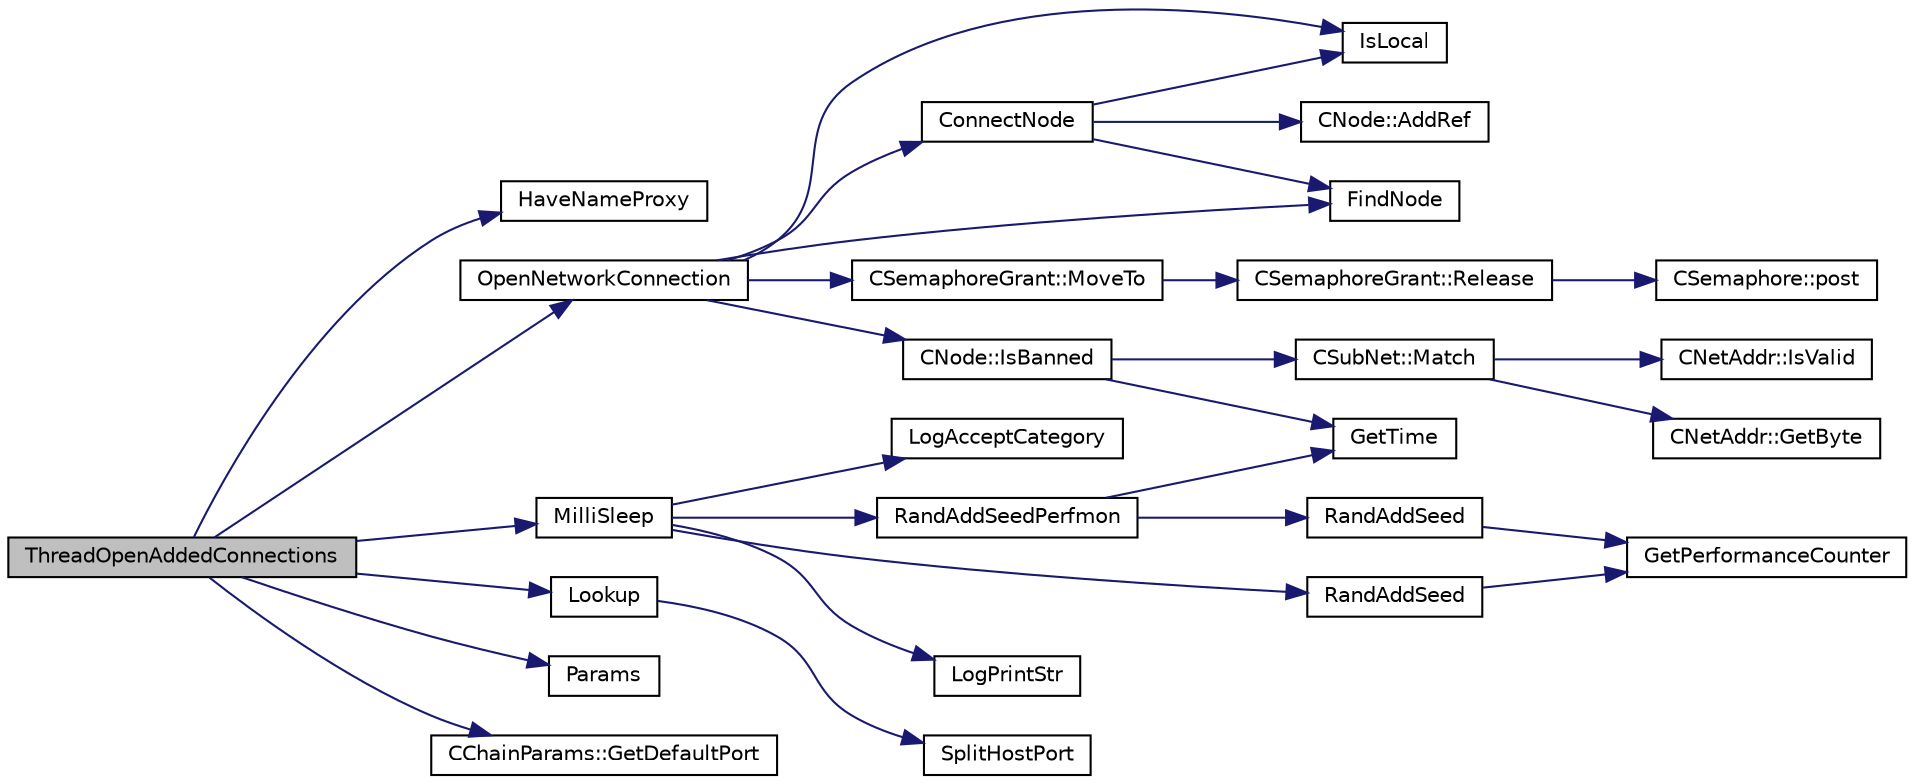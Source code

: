 digraph "ThreadOpenAddedConnections"
{
  edge [fontname="Helvetica",fontsize="10",labelfontname="Helvetica",labelfontsize="10"];
  node [fontname="Helvetica",fontsize="10",shape=record];
  rankdir="LR";
  Node349 [label="ThreadOpenAddedConnections",height=0.2,width=0.4,color="black", fillcolor="grey75", style="filled", fontcolor="black"];
  Node349 -> Node350 [color="midnightblue",fontsize="10",style="solid",fontname="Helvetica"];
  Node350 [label="HaveNameProxy",height=0.2,width=0.4,color="black", fillcolor="white", style="filled",URL="$d0/d0e/netbase_8cpp.html#a4a0df7ebe15572508e61c38406e49732"];
  Node349 -> Node351 [color="midnightblue",fontsize="10",style="solid",fontname="Helvetica"];
  Node351 [label="OpenNetworkConnection",height=0.2,width=0.4,color="black", fillcolor="white", style="filled",URL="$dd/d84/net_8cpp.html#aa19cb8e6cf23a990e585f2bbf9ece276"];
  Node351 -> Node352 [color="midnightblue",fontsize="10",style="solid",fontname="Helvetica"];
  Node352 [label="IsLocal",height=0.2,width=0.4,color="black", fillcolor="white", style="filled",URL="$dd/d84/net_8cpp.html#a16fa1bd4d34c4c29c90903fc3cdf7517",tooltip="check whether a given address is potentially local "];
  Node351 -> Node353 [color="midnightblue",fontsize="10",style="solid",fontname="Helvetica"];
  Node353 [label="FindNode",height=0.2,width=0.4,color="black", fillcolor="white", style="filled",URL="$dd/d84/net_8cpp.html#a66a7371d8e724cac0b4495169cdf2859"];
  Node351 -> Node354 [color="midnightblue",fontsize="10",style="solid",fontname="Helvetica"];
  Node354 [label="CNode::IsBanned",height=0.2,width=0.4,color="black", fillcolor="white", style="filled",URL="$d1/d64/class_c_node.html#aefa8b81afa53b4c6635dc4c6c024211a"];
  Node354 -> Node355 [color="midnightblue",fontsize="10",style="solid",fontname="Helvetica"];
  Node355 [label="CSubNet::Match",height=0.2,width=0.4,color="black", fillcolor="white", style="filled",URL="$d9/d87/class_c_sub_net.html#af84fa02ebca222739c55e9d2cd7d38a3"];
  Node355 -> Node356 [color="midnightblue",fontsize="10",style="solid",fontname="Helvetica"];
  Node356 [label="CNetAddr::IsValid",height=0.2,width=0.4,color="black", fillcolor="white", style="filled",URL="$d3/dc3/class_c_net_addr.html#a6fe20b8da9701ca5dc2af078e2e8ac25"];
  Node355 -> Node357 [color="midnightblue",fontsize="10",style="solid",fontname="Helvetica"];
  Node357 [label="CNetAddr::GetByte",height=0.2,width=0.4,color="black", fillcolor="white", style="filled",URL="$d3/dc3/class_c_net_addr.html#acfd51ebf2030b01fa5ac133176512475"];
  Node354 -> Node358 [color="midnightblue",fontsize="10",style="solid",fontname="Helvetica"];
  Node358 [label="GetTime",height=0.2,width=0.4,color="black", fillcolor="white", style="filled",URL="$df/d2d/util_8cpp.html#a46fac5fba8ba905b5f9acb364f5d8c6f"];
  Node351 -> Node359 [color="midnightblue",fontsize="10",style="solid",fontname="Helvetica"];
  Node359 [label="ConnectNode",height=0.2,width=0.4,color="black", fillcolor="white", style="filled",URL="$dd/d84/net_8cpp.html#abd8cb3f96f11637f9e7f67aac9b783e8"];
  Node359 -> Node352 [color="midnightblue",fontsize="10",style="solid",fontname="Helvetica"];
  Node359 -> Node353 [color="midnightblue",fontsize="10",style="solid",fontname="Helvetica"];
  Node359 -> Node360 [color="midnightblue",fontsize="10",style="solid",fontname="Helvetica"];
  Node360 [label="CNode::AddRef",height=0.2,width=0.4,color="black", fillcolor="white", style="filled",URL="$d1/d64/class_c_node.html#afb65ed679f7bda59aab89e0f5afae292"];
  Node351 -> Node361 [color="midnightblue",fontsize="10",style="solid",fontname="Helvetica"];
  Node361 [label="CSemaphoreGrant::MoveTo",height=0.2,width=0.4,color="black", fillcolor="white", style="filled",URL="$d6/d2f/class_c_semaphore_grant.html#ab3e6f84f304703abc52517b0c8de26cf"];
  Node361 -> Node362 [color="midnightblue",fontsize="10",style="solid",fontname="Helvetica"];
  Node362 [label="CSemaphoreGrant::Release",height=0.2,width=0.4,color="black", fillcolor="white", style="filled",URL="$d6/d2f/class_c_semaphore_grant.html#a8d985eeace74e037baeb39bd2d586576"];
  Node362 -> Node363 [color="midnightblue",fontsize="10",style="solid",fontname="Helvetica"];
  Node363 [label="CSemaphore::post",height=0.2,width=0.4,color="black", fillcolor="white", style="filled",URL="$d0/d06/class_c_semaphore.html#af6a956f6c191e824485fd3af6db39318"];
  Node349 -> Node364 [color="midnightblue",fontsize="10",style="solid",fontname="Helvetica"];
  Node364 [label="MilliSleep",height=0.2,width=0.4,color="black", fillcolor="white", style="filled",URL="$d8/d3c/util_8h.html#ac635182d3e845eda4af4fa5ab31609da"];
  Node364 -> Node365 [color="midnightblue",fontsize="10",style="solid",fontname="Helvetica"];
  Node365 [label="RandAddSeed",height=0.2,width=0.4,color="black", fillcolor="white", style="filled",URL="$d8/d3c/util_8h.html#ab699fbdf803610a4e2060fd87787f7e0"];
  Node365 -> Node366 [color="midnightblue",fontsize="10",style="solid",fontname="Helvetica"];
  Node366 [label="GetPerformanceCounter",height=0.2,width=0.4,color="black", fillcolor="white", style="filled",URL="$d8/d3c/util_8h.html#acd4d9988b9bb3f31fddf72a34b2bc37f"];
  Node364 -> Node367 [color="midnightblue",fontsize="10",style="solid",fontname="Helvetica"];
  Node367 [label="RandAddSeedPerfmon",height=0.2,width=0.4,color="black", fillcolor="white", style="filled",URL="$d8/d3c/util_8h.html#a786af12a87491f8dc24351d93b9833b6"];
  Node367 -> Node368 [color="midnightblue",fontsize="10",style="solid",fontname="Helvetica"];
  Node368 [label="RandAddSeed",height=0.2,width=0.4,color="black", fillcolor="white", style="filled",URL="$df/d2d/util_8cpp.html#ab699fbdf803610a4e2060fd87787f7e0"];
  Node368 -> Node366 [color="midnightblue",fontsize="10",style="solid",fontname="Helvetica"];
  Node367 -> Node358 [color="midnightblue",fontsize="10",style="solid",fontname="Helvetica"];
  Node364 -> Node369 [color="midnightblue",fontsize="10",style="solid",fontname="Helvetica"];
  Node369 [label="LogAcceptCategory",height=0.2,width=0.4,color="black", fillcolor="white", style="filled",URL="$d8/d3c/util_8h.html#a343d2a13efe00125f78d25dafb0a8d98"];
  Node364 -> Node370 [color="midnightblue",fontsize="10",style="solid",fontname="Helvetica"];
  Node370 [label="LogPrintStr",height=0.2,width=0.4,color="black", fillcolor="white", style="filled",URL="$d8/d3c/util_8h.html#afd4c3002b2797c0560adddb6af3ca1da"];
  Node349 -> Node371 [color="midnightblue",fontsize="10",style="solid",fontname="Helvetica"];
  Node371 [label="Lookup",height=0.2,width=0.4,color="black", fillcolor="white", style="filled",URL="$d0/d0e/netbase_8cpp.html#a56a2f4bcb9fb77b5efe358f804f642cc"];
  Node371 -> Node372 [color="midnightblue",fontsize="10",style="solid",fontname="Helvetica"];
  Node372 [label="SplitHostPort",height=0.2,width=0.4,color="black", fillcolor="white", style="filled",URL="$d0/d0e/netbase_8cpp.html#a1b1ce2ba1ffe40785e65ec3ad5a20e79"];
  Node349 -> Node373 [color="midnightblue",fontsize="10",style="solid",fontname="Helvetica"];
  Node373 [label="Params",height=0.2,width=0.4,color="black", fillcolor="white", style="filled",URL="$df/dbf/chainparams_8cpp.html#ace5c5b706d71a324a417dd2db394fd4a",tooltip="Return the currently selected parameters. "];
  Node349 -> Node374 [color="midnightblue",fontsize="10",style="solid",fontname="Helvetica"];
  Node374 [label="CChainParams::GetDefaultPort",height=0.2,width=0.4,color="black", fillcolor="white", style="filled",URL="$d1/d4f/class_c_chain_params.html#a2e796bba356e7ce2040f545ea466754f"];
}
